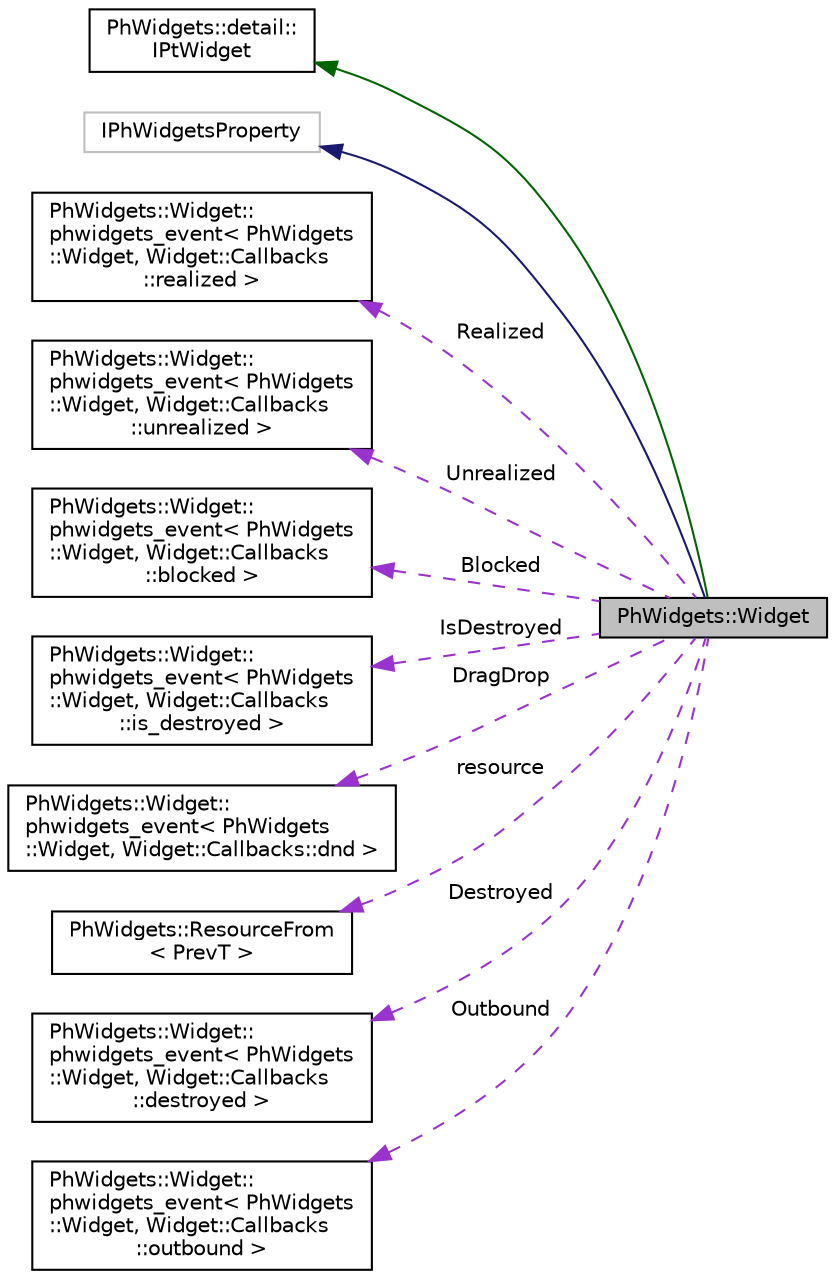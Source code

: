 digraph "PhWidgets::Widget"
{
  edge [fontname="Helvetica",fontsize="10",labelfontname="Helvetica",labelfontsize="10"];
  node [fontname="Helvetica",fontsize="10",shape=record];
  rankdir="LR";
  Node15 [label="PhWidgets::Widget",height=0.2,width=0.4,color="black", fillcolor="grey75", style="filled", fontcolor="black"];
  Node16 -> Node15 [dir="back",color="darkgreen",fontsize="10",style="solid",fontname="Helvetica"];
  Node16 [label="PhWidgets::detail::\lIPtWidget",height=0.2,width=0.4,color="black", fillcolor="white", style="filled",URL="$class_ph_widgets_1_1detail_1_1_i_pt_widget.html"];
  Node17 -> Node15 [dir="back",color="midnightblue",fontsize="10",style="solid",fontname="Helvetica"];
  Node17 [label="IPhWidgetsProperty",height=0.2,width=0.4,color="grey75", fillcolor="white", style="filled"];
  Node18 -> Node15 [dir="back",color="darkorchid3",fontsize="10",style="dashed",label=" Realized" ,fontname="Helvetica"];
  Node18 [label="PhWidgets::Widget::\lphwidgets_event\< PhWidgets\l::Widget, Widget::Callbacks\l::realized \>",height=0.2,width=0.4,color="black", fillcolor="white", style="filled",URL="$class_ph_widgets_1_1_widget_1_1phwidgets__event.html"];
  Node19 -> Node15 [dir="back",color="darkorchid3",fontsize="10",style="dashed",label=" Unrealized" ,fontname="Helvetica"];
  Node19 [label="PhWidgets::Widget::\lphwidgets_event\< PhWidgets\l::Widget, Widget::Callbacks\l::unrealized \>",height=0.2,width=0.4,color="black", fillcolor="white", style="filled",URL="$class_ph_widgets_1_1_widget_1_1phwidgets__event.html"];
  Node20 -> Node15 [dir="back",color="darkorchid3",fontsize="10",style="dashed",label=" Blocked" ,fontname="Helvetica"];
  Node20 [label="PhWidgets::Widget::\lphwidgets_event\< PhWidgets\l::Widget, Widget::Callbacks\l::blocked \>",height=0.2,width=0.4,color="black", fillcolor="white", style="filled",URL="$class_ph_widgets_1_1_widget_1_1phwidgets__event.html"];
  Node21 -> Node15 [dir="back",color="darkorchid3",fontsize="10",style="dashed",label=" IsDestroyed" ,fontname="Helvetica"];
  Node21 [label="PhWidgets::Widget::\lphwidgets_event\< PhWidgets\l::Widget, Widget::Callbacks\l::is_destroyed \>",height=0.2,width=0.4,color="black", fillcolor="white", style="filled",URL="$class_ph_widgets_1_1_widget_1_1phwidgets__event.html"];
  Node22 -> Node15 [dir="back",color="darkorchid3",fontsize="10",style="dashed",label=" DragDrop" ,fontname="Helvetica"];
  Node22 [label="PhWidgets::Widget::\lphwidgets_event\< PhWidgets\l::Widget, Widget::Callbacks::dnd \>",height=0.2,width=0.4,color="black", fillcolor="white", style="filled",URL="$class_ph_widgets_1_1_widget_1_1phwidgets__event.html"];
  Node23 -> Node15 [dir="back",color="darkorchid3",fontsize="10",style="dashed",label=" resource" ,fontname="Helvetica"];
  Node23 [label="PhWidgets::ResourceFrom\l\< PrevT \>",height=0.2,width=0.4,color="black", fillcolor="white", style="filled",URL="$struct_ph_widgets_1_1_resource_from.html"];
  Node24 -> Node15 [dir="back",color="darkorchid3",fontsize="10",style="dashed",label=" Destroyed" ,fontname="Helvetica"];
  Node24 [label="PhWidgets::Widget::\lphwidgets_event\< PhWidgets\l::Widget, Widget::Callbacks\l::destroyed \>",height=0.2,width=0.4,color="black", fillcolor="white", style="filled",URL="$class_ph_widgets_1_1_widget_1_1phwidgets__event.html"];
  Node25 -> Node15 [dir="back",color="darkorchid3",fontsize="10",style="dashed",label=" Outbound" ,fontname="Helvetica"];
  Node25 [label="PhWidgets::Widget::\lphwidgets_event\< PhWidgets\l::Widget, Widget::Callbacks\l::outbound \>",height=0.2,width=0.4,color="black", fillcolor="white", style="filled",URL="$class_ph_widgets_1_1_widget_1_1phwidgets__event.html"];
}
